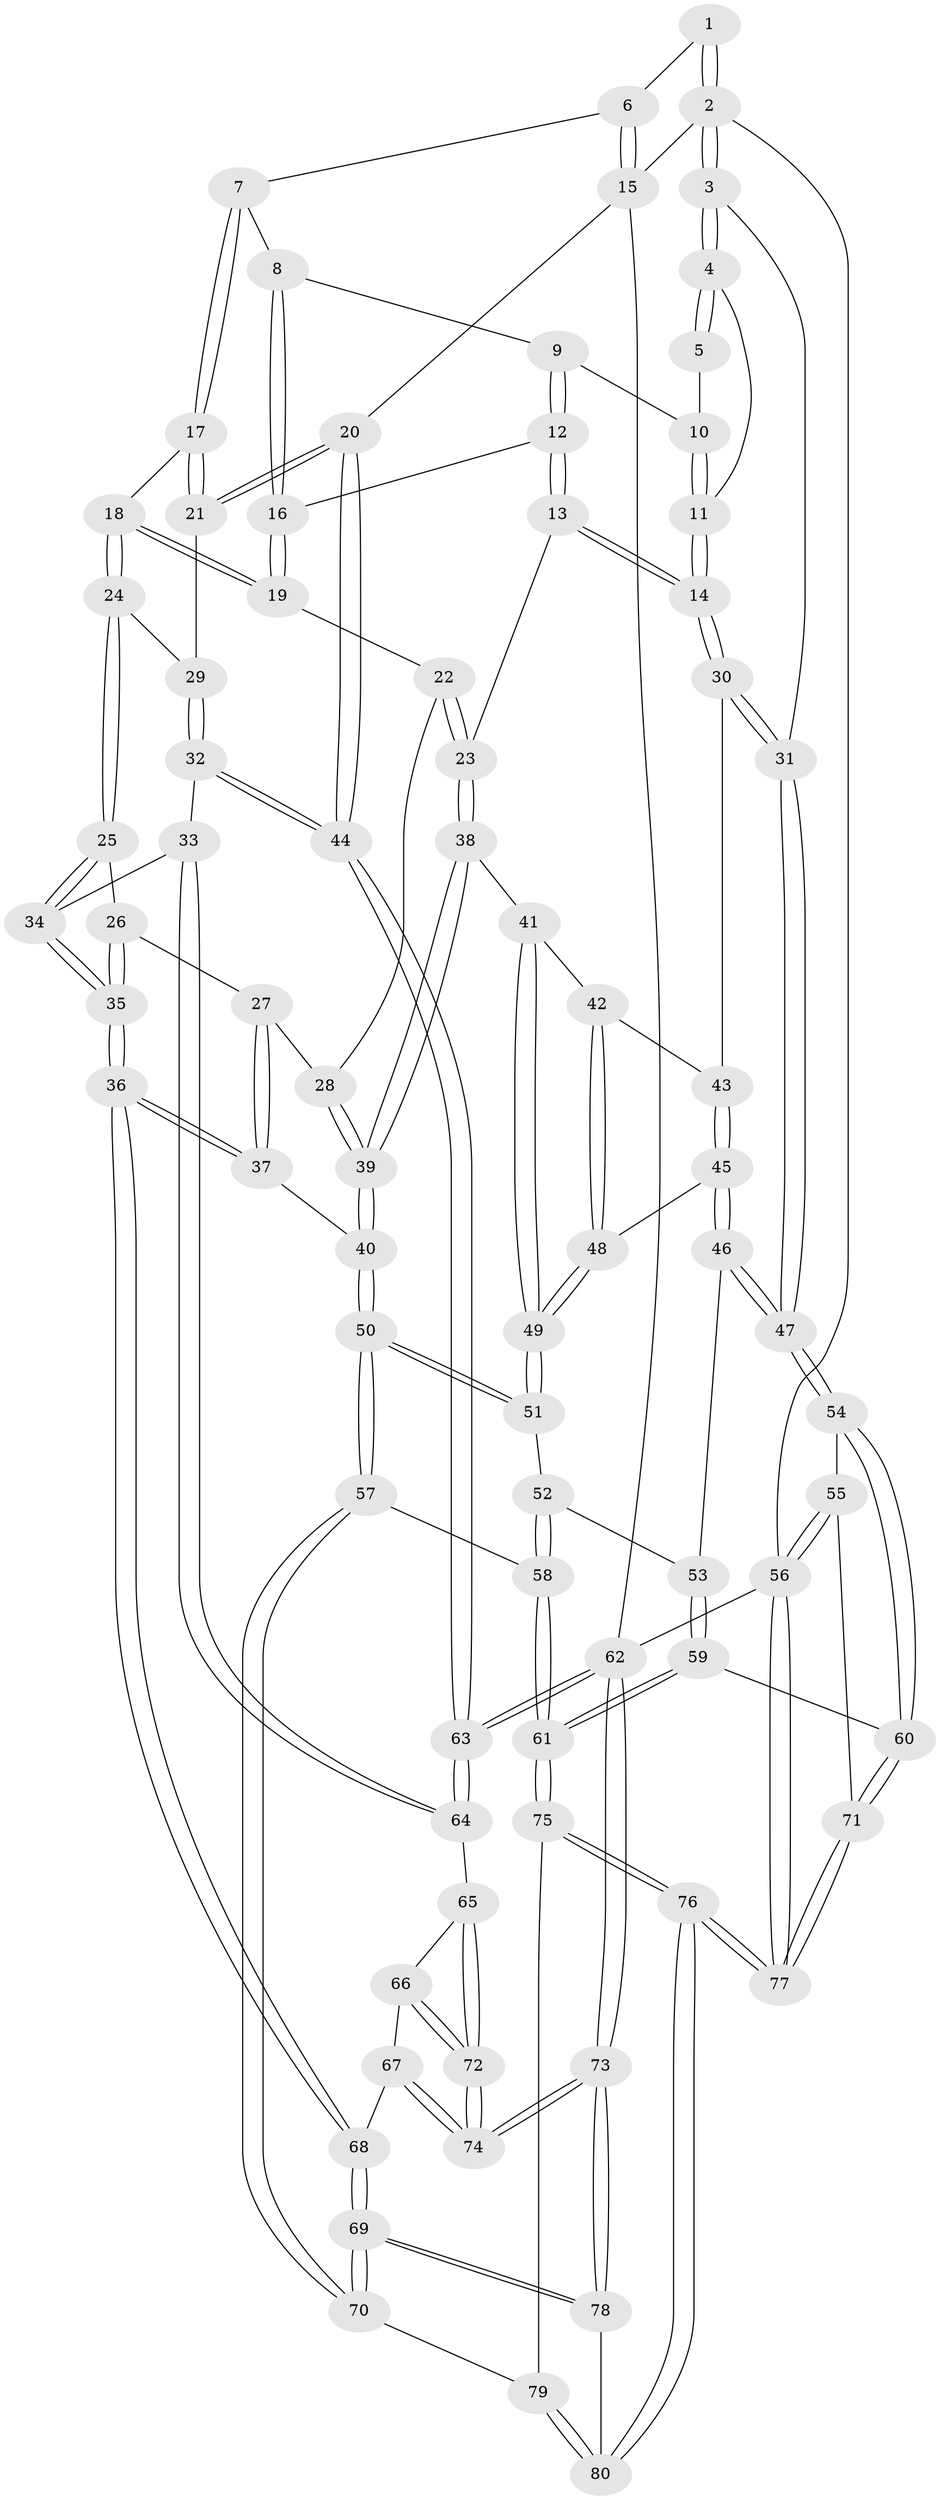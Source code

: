 // Generated by graph-tools (version 1.1) at 2025/17/03/09/25 04:17:12]
// undirected, 80 vertices, 197 edges
graph export_dot {
graph [start="1"]
  node [color=gray90,style=filled];
  1 [pos="+0.3797126380922313+0"];
  2 [pos="+0+0"];
  3 [pos="+0+0.0470442659638967"];
  4 [pos="+0.17231048177275363+0.0771862923534843"];
  5 [pos="+0.3795866811447338+0"];
  6 [pos="+1+0"];
  7 [pos="+0.8552482803156919+0"];
  8 [pos="+0.8111158381683389+0.011167908911354071"];
  9 [pos="+0.47161697401949737+0.035141711324623764"];
  10 [pos="+0.4012395594409136+0"];
  11 [pos="+0.2576891614144346+0.24213018437824319"];
  12 [pos="+0.5040648602031849+0.11809034747428987"];
  13 [pos="+0.2872439268732652+0.28910560296344495"];
  14 [pos="+0.25935989286372363+0.2825303786287629"];
  15 [pos="+1+0"];
  16 [pos="+0.5127051602274764+0.125271979952439"];
  17 [pos="+0.825716448294379+0.12009589801722921"];
  18 [pos="+0.7609671696800737+0.2311843299954359"];
  19 [pos="+0.583081498898296+0.23328643074170974"];
  20 [pos="+1+0.4198153196376971"];
  21 [pos="+1+0.3309404738858604"];
  22 [pos="+0.569351004700173+0.2578543309562807"];
  23 [pos="+0.3299152072032721+0.31917973859638327"];
  24 [pos="+0.7643852333939448+0.24444639015114505"];
  25 [pos="+0.7600225896271573+0.27202209906599"];
  26 [pos="+0.7016726665883327+0.36082705811269683"];
  27 [pos="+0.65184532196526+0.3929565124016575"];
  28 [pos="+0.5574389577641293+0.3633879105476344"];
  29 [pos="+0.7691290916507261+0.24784770708427997"];
  30 [pos="+0.2552966885162149+0.2846531850781991"];
  31 [pos="+0+0.39028193063963373"];
  32 [pos="+1+0.4957985865268472"];
  33 [pos="+0.8447224885740632+0.5748417097097439"];
  34 [pos="+0.8359377196674052+0.5749805005309643"];
  35 [pos="+0.7527549253290501+0.6017036153161189"];
  36 [pos="+0.7076664154419648+0.622443993737301"];
  37 [pos="+0.6788347039842961+0.6112918870770316"];
  38 [pos="+0.40494893347372246+0.4204773084304466"];
  39 [pos="+0.5065312187585921+0.44018675921049966"];
  40 [pos="+0.594943123690338+0.5951732019170031"];
  41 [pos="+0.3848918007285807+0.460016763087783"];
  42 [pos="+0.29820264684419767+0.4911372343054993"];
  43 [pos="+0.2618936191684626+0.4421512219463958"];
  44 [pos="+1+0.48353918145211916"];
  45 [pos="+0.22504515254694005+0.5294746913010746"];
  46 [pos="+0.10020678401414392+0.570238403970918"];
  47 [pos="+0+0.49836148854954987"];
  48 [pos="+0.2695470600822417+0.5309536484123714"];
  49 [pos="+0.36511835981460866+0.604188816634402"];
  50 [pos="+0.43623517856813787+0.6780668564471672"];
  51 [pos="+0.36941994673356127+0.6190614677495081"];
  52 [pos="+0.21752197634140602+0.6509979550840401"];
  53 [pos="+0.17774473806218336+0.6409983714817301"];
  54 [pos="+0+0.5169761480615761"];
  55 [pos="+0+0.5594618880753959"];
  56 [pos="+0+1"];
  57 [pos="+0.4113167492676754+0.7780443741170137"];
  58 [pos="+0.32560914169913885+0.820756091513338"];
  59 [pos="+0.17524889396171497+0.8151020482344503"];
  60 [pos="+0.17398826708991932+0.8156152910742235"];
  61 [pos="+0.306077351961944+0.8391927926054235"];
  62 [pos="+1+1"];
  63 [pos="+1+0.9813959218613892"];
  64 [pos="+0.9309263551831594+0.7935052087830728"];
  65 [pos="+0.9031267147647084+0.808390477753184"];
  66 [pos="+0.8567095933052865+0.8127736740708924"];
  67 [pos="+0.7724297080420899+0.8155856179950681"];
  68 [pos="+0.7039709572529377+0.7700226926785245"];
  69 [pos="+0.6175483944802486+0.8921703629711465"];
  70 [pos="+0.4841852751168818+0.8465885839034597"];
  71 [pos="+0.14317977074714294+0.8359317984195916"];
  72 [pos="+0.8583640356019482+0.9360842506211355"];
  73 [pos="+0.9358301129376153+1"];
  74 [pos="+0.8503864051671359+0.9615098710248065"];
  75 [pos="+0.29168653516601084+1"];
  76 [pos="+0.19526607444384902+1"];
  77 [pos="+0+1"];
  78 [pos="+0.6804452095152438+1"];
  79 [pos="+0.4443165575919303+0.9473227850344563"];
  80 [pos="+0.6364456732364681+1"];
  1 -- 2;
  1 -- 2;
  1 -- 6;
  2 -- 3;
  2 -- 3;
  2 -- 15;
  2 -- 56;
  3 -- 4;
  3 -- 4;
  3 -- 31;
  4 -- 5;
  4 -- 5;
  4 -- 11;
  5 -- 10;
  6 -- 7;
  6 -- 15;
  6 -- 15;
  7 -- 8;
  7 -- 17;
  7 -- 17;
  8 -- 9;
  8 -- 16;
  8 -- 16;
  9 -- 10;
  9 -- 12;
  9 -- 12;
  10 -- 11;
  10 -- 11;
  11 -- 14;
  11 -- 14;
  12 -- 13;
  12 -- 13;
  12 -- 16;
  13 -- 14;
  13 -- 14;
  13 -- 23;
  14 -- 30;
  14 -- 30;
  15 -- 20;
  15 -- 62;
  16 -- 19;
  16 -- 19;
  17 -- 18;
  17 -- 21;
  17 -- 21;
  18 -- 19;
  18 -- 19;
  18 -- 24;
  18 -- 24;
  19 -- 22;
  20 -- 21;
  20 -- 21;
  20 -- 44;
  20 -- 44;
  21 -- 29;
  22 -- 23;
  22 -- 23;
  22 -- 28;
  23 -- 38;
  23 -- 38;
  24 -- 25;
  24 -- 25;
  24 -- 29;
  25 -- 26;
  25 -- 34;
  25 -- 34;
  26 -- 27;
  26 -- 35;
  26 -- 35;
  27 -- 28;
  27 -- 37;
  27 -- 37;
  28 -- 39;
  28 -- 39;
  29 -- 32;
  29 -- 32;
  30 -- 31;
  30 -- 31;
  30 -- 43;
  31 -- 47;
  31 -- 47;
  32 -- 33;
  32 -- 44;
  32 -- 44;
  33 -- 34;
  33 -- 64;
  33 -- 64;
  34 -- 35;
  34 -- 35;
  35 -- 36;
  35 -- 36;
  36 -- 37;
  36 -- 37;
  36 -- 68;
  36 -- 68;
  37 -- 40;
  38 -- 39;
  38 -- 39;
  38 -- 41;
  39 -- 40;
  39 -- 40;
  40 -- 50;
  40 -- 50;
  41 -- 42;
  41 -- 49;
  41 -- 49;
  42 -- 43;
  42 -- 48;
  42 -- 48;
  43 -- 45;
  43 -- 45;
  44 -- 63;
  44 -- 63;
  45 -- 46;
  45 -- 46;
  45 -- 48;
  46 -- 47;
  46 -- 47;
  46 -- 53;
  47 -- 54;
  47 -- 54;
  48 -- 49;
  48 -- 49;
  49 -- 51;
  49 -- 51;
  50 -- 51;
  50 -- 51;
  50 -- 57;
  50 -- 57;
  51 -- 52;
  52 -- 53;
  52 -- 58;
  52 -- 58;
  53 -- 59;
  53 -- 59;
  54 -- 55;
  54 -- 60;
  54 -- 60;
  55 -- 56;
  55 -- 56;
  55 -- 71;
  56 -- 77;
  56 -- 77;
  56 -- 62;
  57 -- 58;
  57 -- 70;
  57 -- 70;
  58 -- 61;
  58 -- 61;
  59 -- 60;
  59 -- 61;
  59 -- 61;
  60 -- 71;
  60 -- 71;
  61 -- 75;
  61 -- 75;
  62 -- 63;
  62 -- 63;
  62 -- 73;
  62 -- 73;
  63 -- 64;
  63 -- 64;
  64 -- 65;
  65 -- 66;
  65 -- 72;
  65 -- 72;
  66 -- 67;
  66 -- 72;
  66 -- 72;
  67 -- 68;
  67 -- 74;
  67 -- 74;
  68 -- 69;
  68 -- 69;
  69 -- 70;
  69 -- 70;
  69 -- 78;
  69 -- 78;
  70 -- 79;
  71 -- 77;
  71 -- 77;
  72 -- 74;
  72 -- 74;
  73 -- 74;
  73 -- 74;
  73 -- 78;
  73 -- 78;
  75 -- 76;
  75 -- 76;
  75 -- 79;
  76 -- 77;
  76 -- 77;
  76 -- 80;
  76 -- 80;
  78 -- 80;
  79 -- 80;
  79 -- 80;
}
